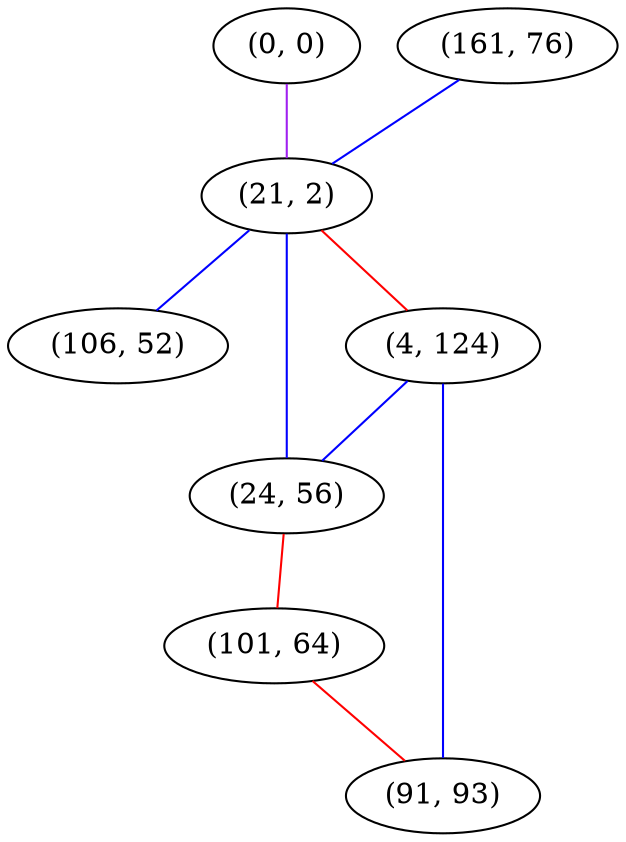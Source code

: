graph "" {
"(0, 0)";
"(161, 76)";
"(21, 2)";
"(106, 52)";
"(4, 124)";
"(24, 56)";
"(101, 64)";
"(91, 93)";
"(0, 0)" -- "(21, 2)"  [color=purple, key=0, weight=4];
"(161, 76)" -- "(21, 2)"  [color=blue, key=0, weight=3];
"(21, 2)" -- "(4, 124)"  [color=red, key=0, weight=1];
"(21, 2)" -- "(24, 56)"  [color=blue, key=0, weight=3];
"(21, 2)" -- "(106, 52)"  [color=blue, key=0, weight=3];
"(4, 124)" -- "(24, 56)"  [color=blue, key=0, weight=3];
"(4, 124)" -- "(91, 93)"  [color=blue, key=0, weight=3];
"(24, 56)" -- "(101, 64)"  [color=red, key=0, weight=1];
"(101, 64)" -- "(91, 93)"  [color=red, key=0, weight=1];
}
